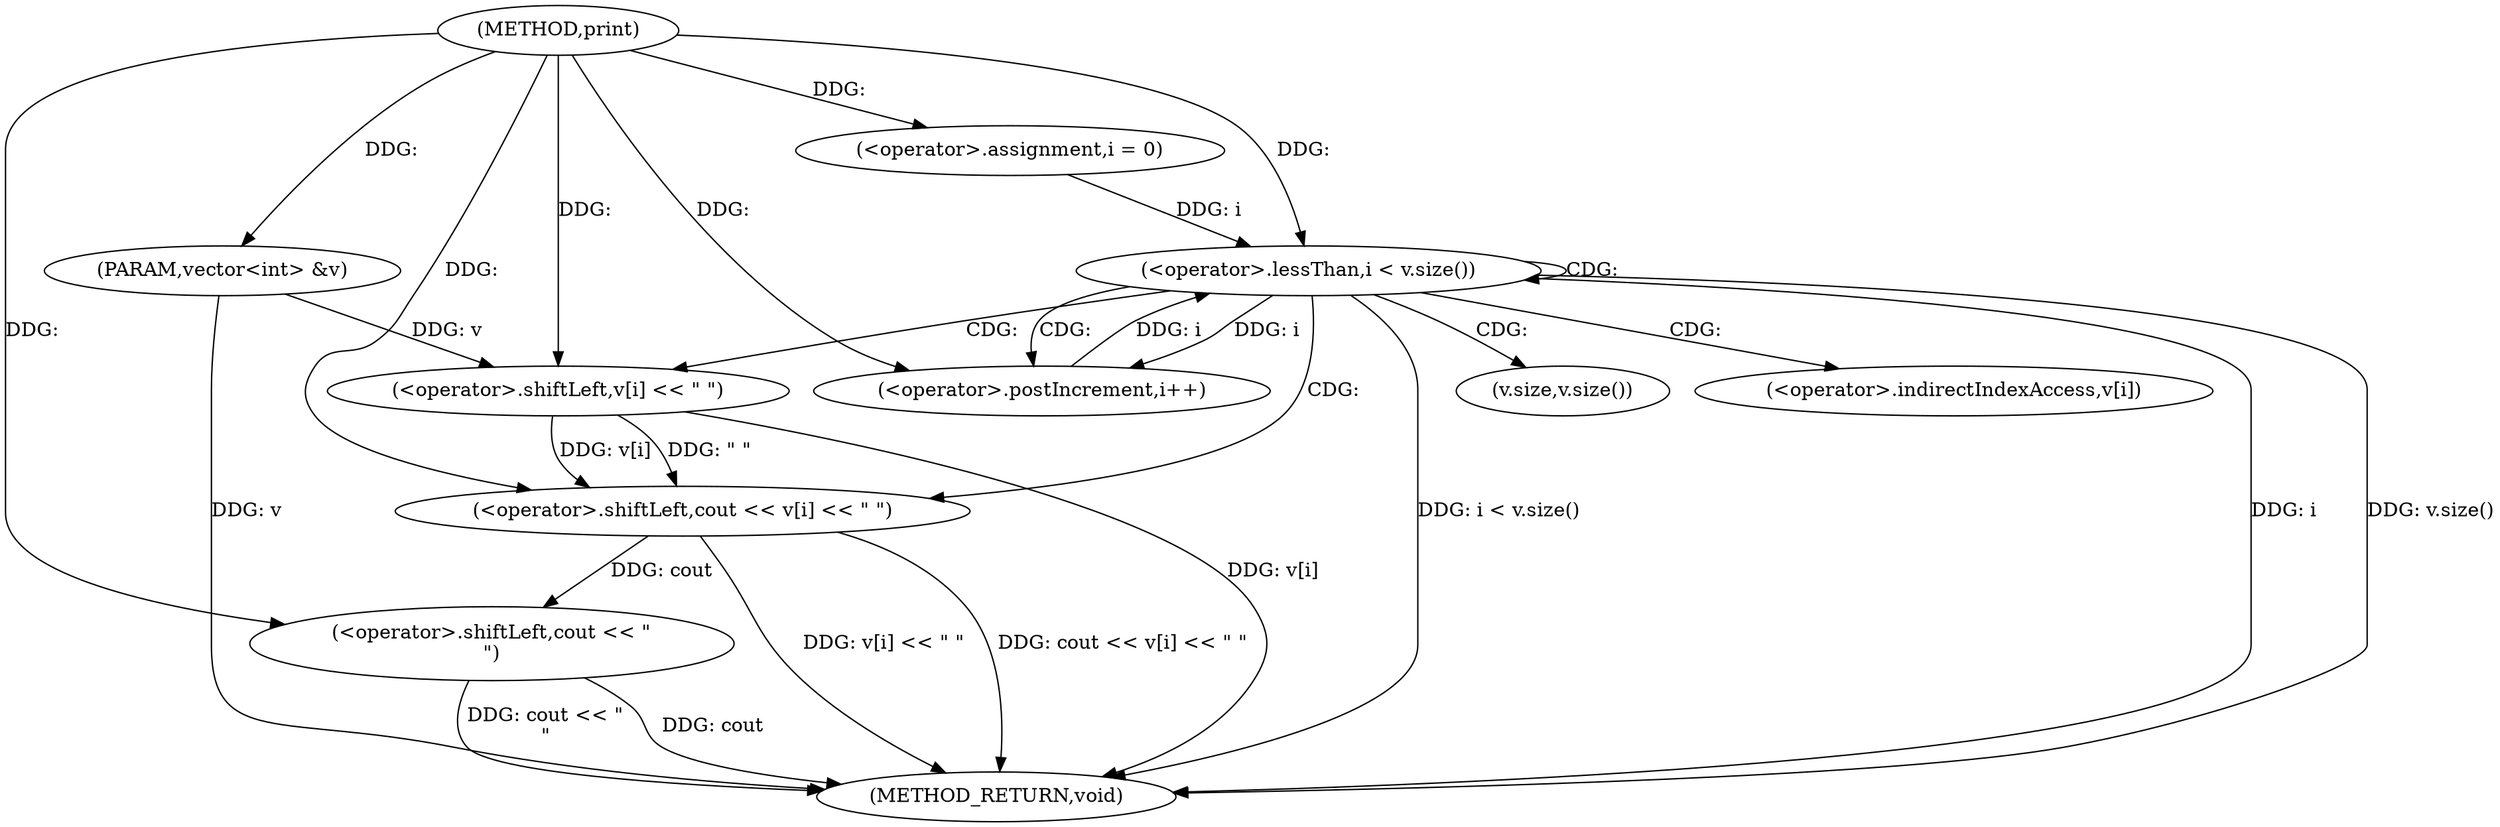 digraph "print" {  
"1000186" [label = "(METHOD,print)" ]
"1000209" [label = "(METHOD_RETURN,void)" ]
"1000187" [label = "(PARAM,vector<int> &v)" ]
"1000206" [label = "(<operator>.shiftLeft,cout << \"\n\")" ]
"1000191" [label = "(<operator>.assignment,i = 0)" ]
"1000194" [label = "(<operator>.lessThan,i < v.size())" ]
"1000197" [label = "(<operator>.postIncrement,i++)" ]
"1000199" [label = "(<operator>.shiftLeft,cout << v[i] << \" \")" ]
"1000201" [label = "(<operator>.shiftLeft,v[i] << \" \")" ]
"1000196" [label = "(v.size,v.size())" ]
"1000202" [label = "(<operator>.indirectIndexAccess,v[i])" ]
  "1000187" -> "1000209"  [ label = "DDG: v"] 
  "1000194" -> "1000209"  [ label = "DDG: i"] 
  "1000194" -> "1000209"  [ label = "DDG: v.size()"] 
  "1000194" -> "1000209"  [ label = "DDG: i < v.size()"] 
  "1000206" -> "1000209"  [ label = "DDG: cout"] 
  "1000206" -> "1000209"  [ label = "DDG: cout << \"\n\""] 
  "1000201" -> "1000209"  [ label = "DDG: v[i]"] 
  "1000199" -> "1000209"  [ label = "DDG: v[i] << \" \""] 
  "1000199" -> "1000209"  [ label = "DDG: cout << v[i] << \" \""] 
  "1000186" -> "1000187"  [ label = "DDG: "] 
  "1000186" -> "1000191"  [ label = "DDG: "] 
  "1000199" -> "1000206"  [ label = "DDG: cout"] 
  "1000186" -> "1000206"  [ label = "DDG: "] 
  "1000191" -> "1000194"  [ label = "DDG: i"] 
  "1000197" -> "1000194"  [ label = "DDG: i"] 
  "1000186" -> "1000194"  [ label = "DDG: "] 
  "1000194" -> "1000197"  [ label = "DDG: i"] 
  "1000186" -> "1000197"  [ label = "DDG: "] 
  "1000186" -> "1000199"  [ label = "DDG: "] 
  "1000201" -> "1000199"  [ label = "DDG: v[i]"] 
  "1000201" -> "1000199"  [ label = "DDG: \" \""] 
  "1000187" -> "1000201"  [ label = "DDG: v"] 
  "1000186" -> "1000201"  [ label = "DDG: "] 
  "1000194" -> "1000201"  [ label = "CDG: "] 
  "1000194" -> "1000202"  [ label = "CDG: "] 
  "1000194" -> "1000199"  [ label = "CDG: "] 
  "1000194" -> "1000197"  [ label = "CDG: "] 
  "1000194" -> "1000194"  [ label = "CDG: "] 
  "1000194" -> "1000196"  [ label = "CDG: "] 
}
